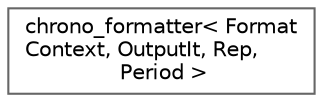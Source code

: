 digraph "类继承关系图"
{
 // LATEX_PDF_SIZE
  bgcolor="transparent";
  edge [fontname=Helvetica,fontsize=10,labelfontname=Helvetica,labelfontsize=10];
  node [fontname=Helvetica,fontsize=10,shape=box,height=0.2,width=0.4];
  rankdir="LR";
  Node0 [id="Node000000",label="chrono_formatter\< Format\lContext, OutputIt, Rep,\l Period \>",height=0.2,width=0.4,color="grey40", fillcolor="white", style="filled",URL="$structdetail_1_1chrono__formatter.html",tooltip=" "];
}

